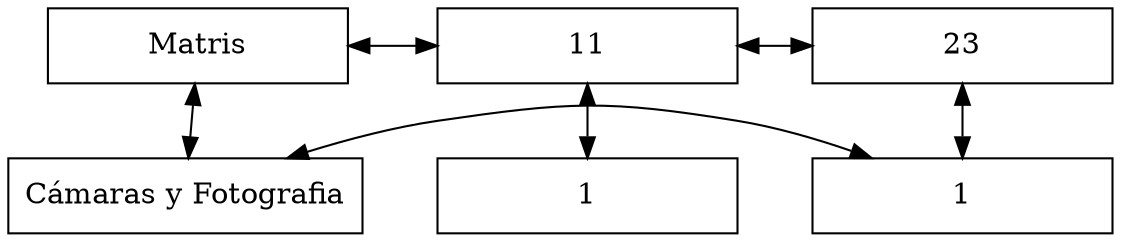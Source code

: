 digraph { 
rankdir = TB; 
node [shape=rectangle, height=0.5, width=2] 
graph[ nodesep = 0.5] 
Matris[label="Matris"] 
nodo11 [label="11"] 
nodo23 [label="23"] 
nodoCámaras_y_Fotografia [label="Cámaras y Fotografia"] 
Matris -> nodo11 [dir=both] 
nodo11 -> nodo23 [dir=both] 
Matris -> nodoCámaras_y_Fotografia [dir=both] 
nodo0y0[label="1"] 
nodo1y0[label="1"] 
nodo11 -> nodo0y0[dir=both] 
nodo23 -> nodo1y0[dir=both] 
nodoCámaras_y_Fotografia -> nodo1y0[constraint=false, dir=both] 
{ rank=same; Matris; nodo11; nodo23} 
{ rank=same;nodoCámaras_y_Fotografia;nodo1y0} 
}